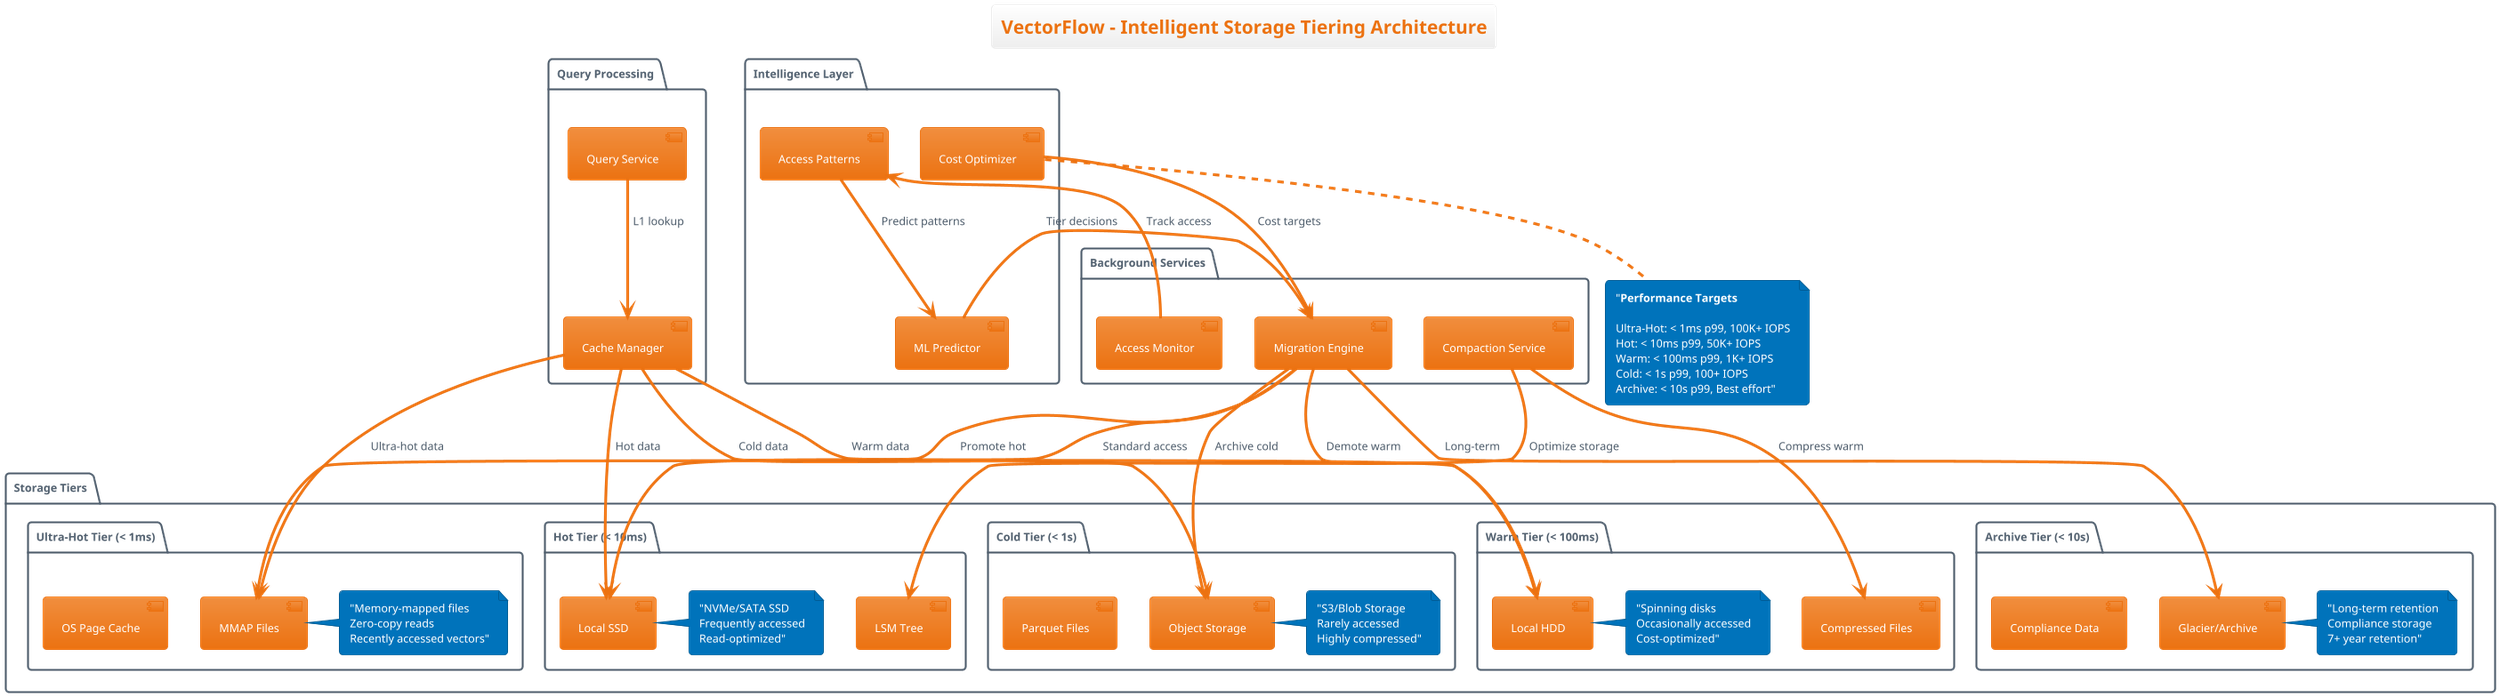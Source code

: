 @startuml
!theme aws-orange

title VectorFlow - Intelligent Storage Tiering Architecture

package "Query Processing" {
    [Query Service] as query
    [Cache Manager] as cache
}

package "Storage Tiers" {
    package "Ultra-Hot Tier (< 1ms)" {
        [MMAP Files] as mmap
        [OS Page Cache] as pagecache
        note right of mmap : "Memory-mapped files\nZero-copy reads\nRecently accessed vectors"
    }
    
    package "Hot Tier (< 10ms)" {
        [Local SSD] as ssd
        [LSM Tree] as lsm
        note right of ssd : "NVMe/SATA SSD\nFrequently accessed\nRead-optimized"
    }
    
    package "Warm Tier (< 100ms)" {
        [Local HDD] as hdd
        [Compressed Files] as compressed
        note right of hdd : "Spinning disks\nOccasionally accessed\nCost-optimized"
    }
    
    package "Cold Tier (< 1s)" {
        [Object Storage] as s3
        [Parquet Files] as parquet
        note right of s3 : "S3/Blob Storage\nRarely accessed\nHighly compressed"
    }
    
    package "Archive Tier (< 10s)" {
        [Glacier/Archive] as glacier
        [Compliance Data] as compliance
        note right of glacier : "Long-term retention\nCompliance storage\n7+ year retention"
    }
}

package "Background Services" {
    [Migration Engine] as migration
    [Compaction Service] as compaction
    [Access Monitor] as monitor
}

package "Intelligence Layer" {
    [ML Predictor] as ml
    [Access Patterns] as patterns
    [Cost Optimizer] as cost
}

' Query flow
query --> cache : "L1 lookup"
cache --> mmap : "Ultra-hot data"
cache --> ssd : "Hot data"
cache --> hdd : "Warm data"
cache --> s3 : "Cold data"

' Tiering decisions
monitor --> patterns : "Track access"
patterns --> ml : "Predict patterns"
ml --> migration : "Tier decisions"

' Data movement
migration --> mmap : "Promote hot"
migration --> ssd : "Standard access"
migration --> hdd : "Demote warm"
migration --> s3 : "Archive cold"
migration --> glacier : "Long-term"

' Optimization
cost --> migration : "Cost targets"
compaction --> lsm : "Optimize storage"
compaction --> compressed : "Compress warm"

' Performance characteristics
note bottom : "**Performance Targets**\n\nUltra-Hot: < 1ms p99, 100K+ IOPS\nHot: < 10ms p99, 50K+ IOPS\nWarm: < 100ms p99, 1K+ IOPS\nCold: < 1s p99, 100+ IOPS\nArchive: < 10s p99, Best effort"

@enduml